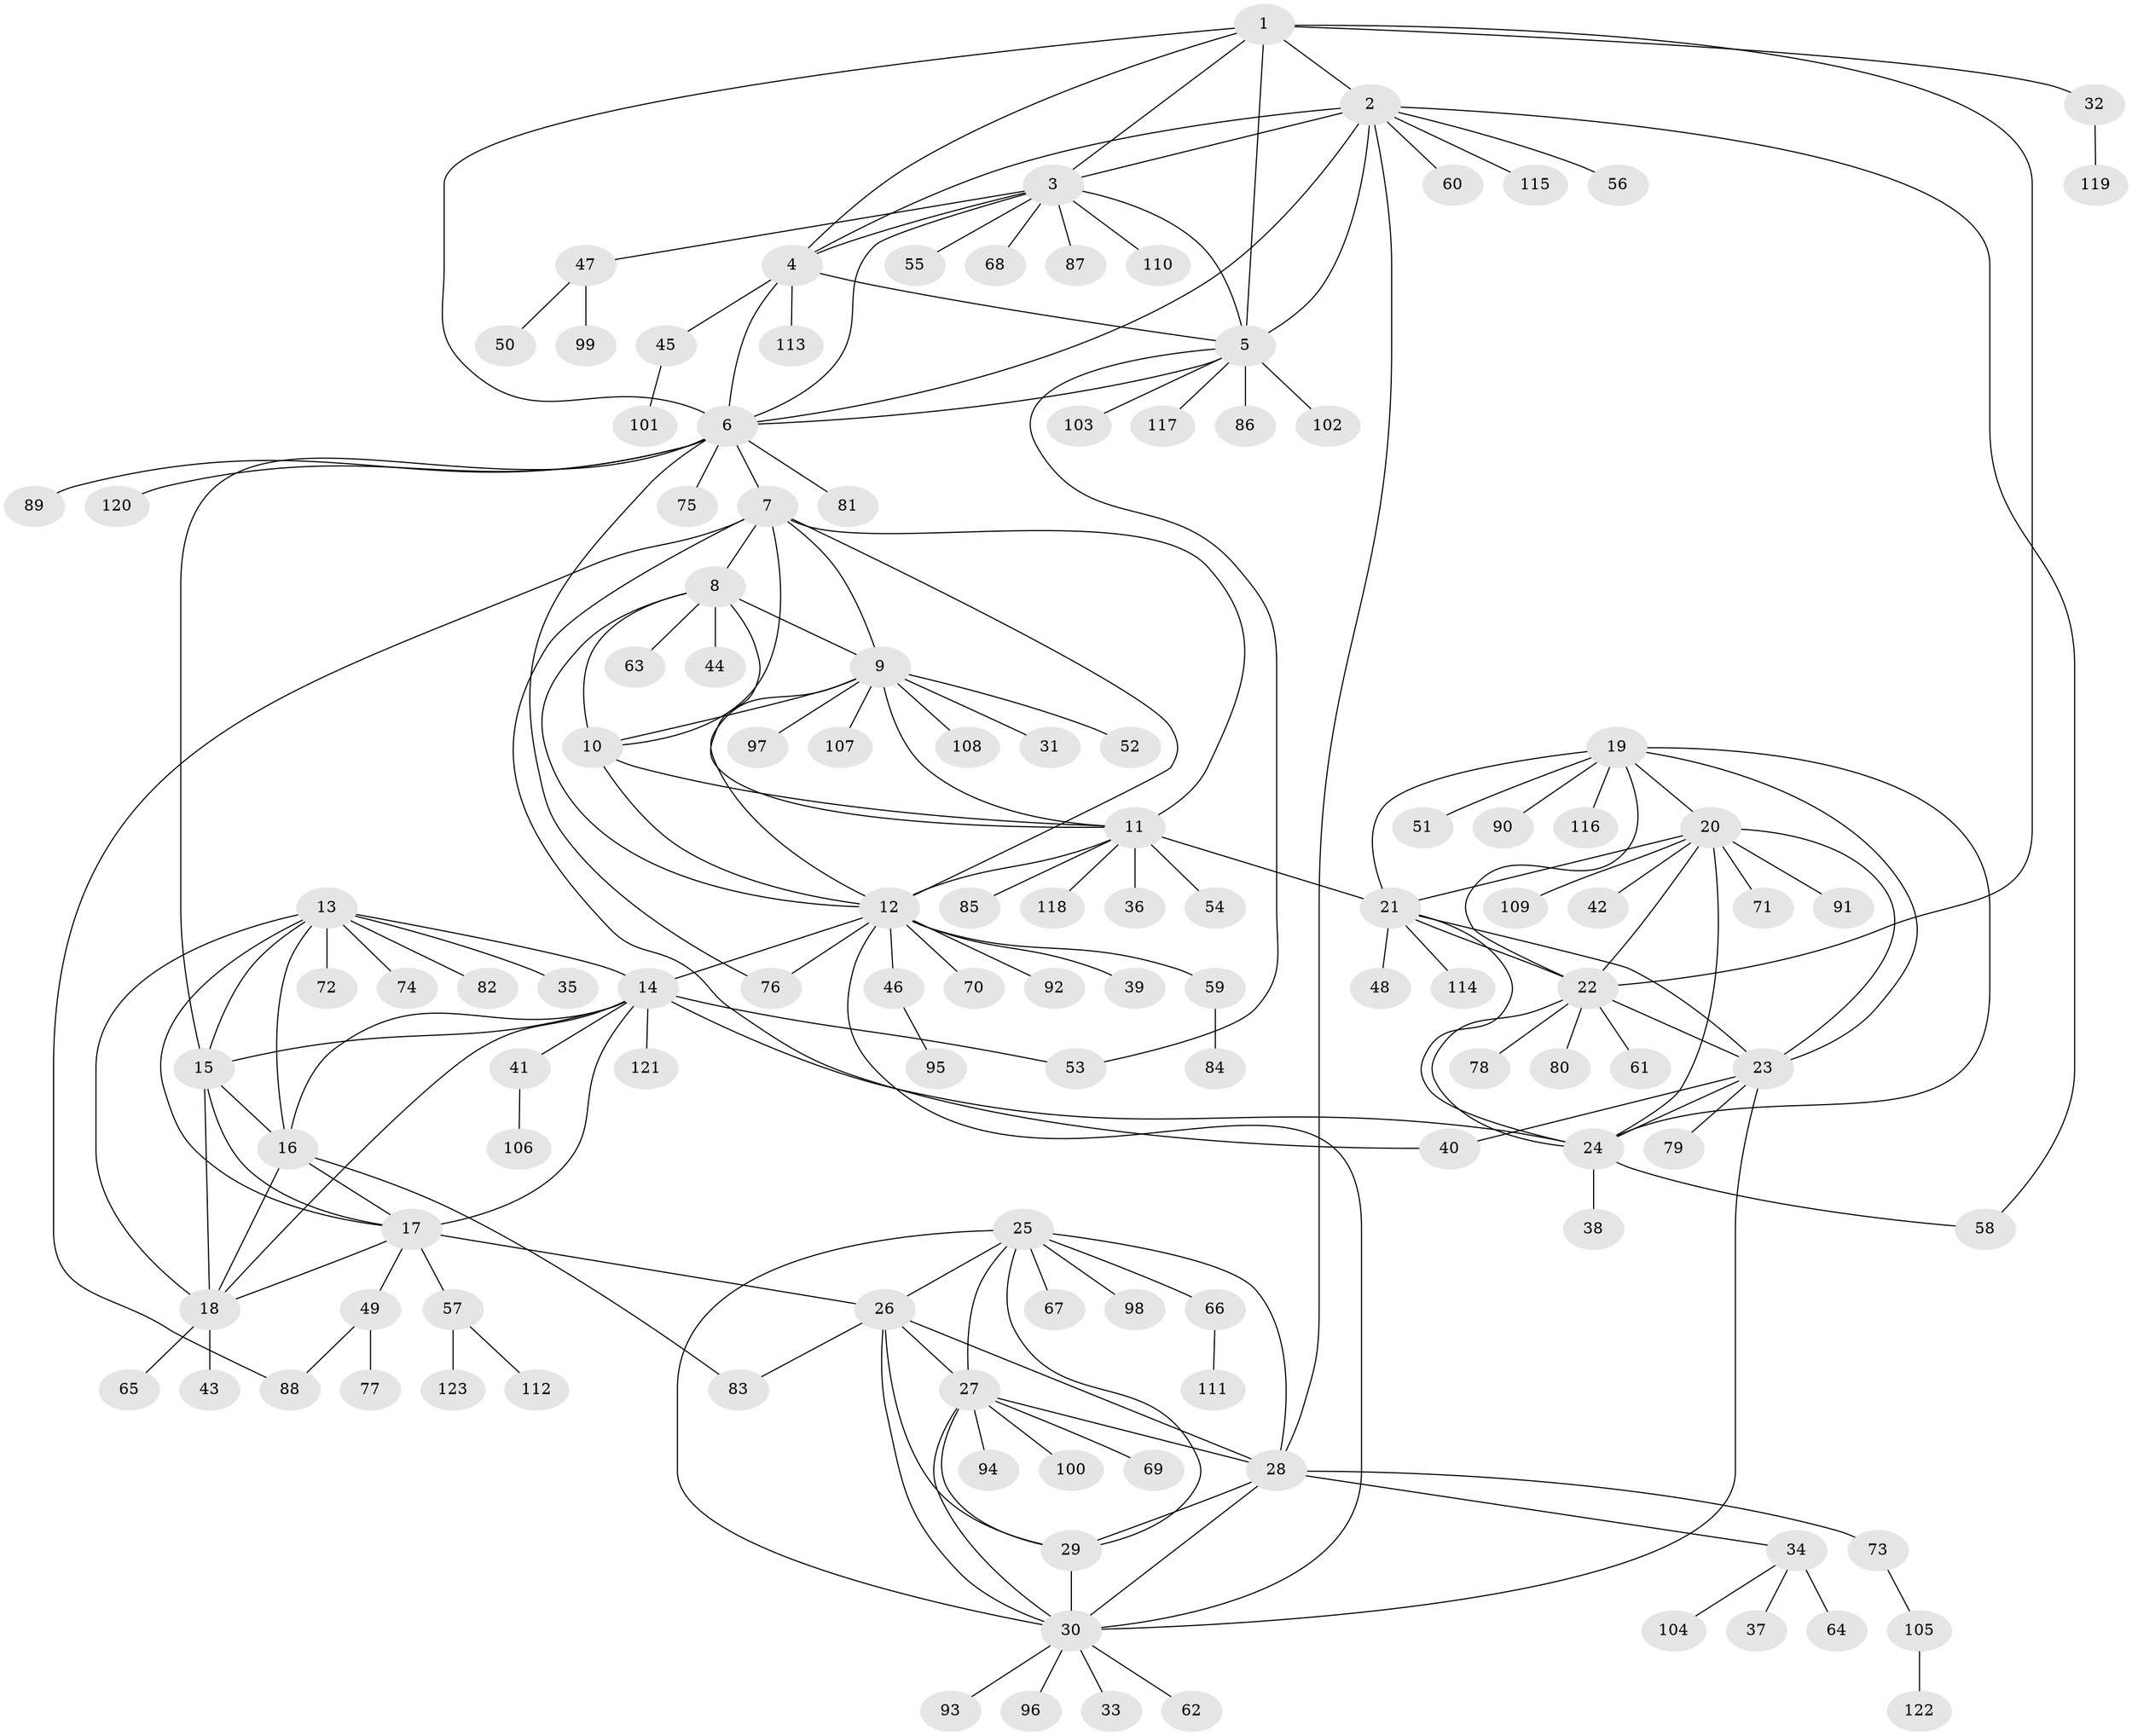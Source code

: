 // coarse degree distribution, {8: 0.08, 7: 0.1, 6: 0.14, 5: 0.08, 4: 0.04, 9: 0.02, 3: 0.06, 1: 0.34, 2: 0.14}
// Generated by graph-tools (version 1.1) at 2025/52/03/04/25 22:52:43]
// undirected, 123 vertices, 184 edges
graph export_dot {
  node [color=gray90,style=filled];
  1;
  2;
  3;
  4;
  5;
  6;
  7;
  8;
  9;
  10;
  11;
  12;
  13;
  14;
  15;
  16;
  17;
  18;
  19;
  20;
  21;
  22;
  23;
  24;
  25;
  26;
  27;
  28;
  29;
  30;
  31;
  32;
  33;
  34;
  35;
  36;
  37;
  38;
  39;
  40;
  41;
  42;
  43;
  44;
  45;
  46;
  47;
  48;
  49;
  50;
  51;
  52;
  53;
  54;
  55;
  56;
  57;
  58;
  59;
  60;
  61;
  62;
  63;
  64;
  65;
  66;
  67;
  68;
  69;
  70;
  71;
  72;
  73;
  74;
  75;
  76;
  77;
  78;
  79;
  80;
  81;
  82;
  83;
  84;
  85;
  86;
  87;
  88;
  89;
  90;
  91;
  92;
  93;
  94;
  95;
  96;
  97;
  98;
  99;
  100;
  101;
  102;
  103;
  104;
  105;
  106;
  107;
  108;
  109;
  110;
  111;
  112;
  113;
  114;
  115;
  116;
  117;
  118;
  119;
  120;
  121;
  122;
  123;
  1 -- 2;
  1 -- 3;
  1 -- 4;
  1 -- 5;
  1 -- 6;
  1 -- 22;
  1 -- 32;
  2 -- 3;
  2 -- 4;
  2 -- 5;
  2 -- 6;
  2 -- 28;
  2 -- 56;
  2 -- 58;
  2 -- 60;
  2 -- 115;
  3 -- 4;
  3 -- 5;
  3 -- 6;
  3 -- 47;
  3 -- 55;
  3 -- 68;
  3 -- 87;
  3 -- 110;
  4 -- 5;
  4 -- 6;
  4 -- 45;
  4 -- 113;
  5 -- 6;
  5 -- 53;
  5 -- 86;
  5 -- 102;
  5 -- 103;
  5 -- 117;
  6 -- 7;
  6 -- 15;
  6 -- 75;
  6 -- 76;
  6 -- 81;
  6 -- 89;
  6 -- 120;
  7 -- 8;
  7 -- 9;
  7 -- 10;
  7 -- 11;
  7 -- 12;
  7 -- 40;
  7 -- 88;
  8 -- 9;
  8 -- 10;
  8 -- 11;
  8 -- 12;
  8 -- 44;
  8 -- 63;
  9 -- 10;
  9 -- 11;
  9 -- 12;
  9 -- 31;
  9 -- 52;
  9 -- 97;
  9 -- 107;
  9 -- 108;
  10 -- 11;
  10 -- 12;
  11 -- 12;
  11 -- 21;
  11 -- 36;
  11 -- 54;
  11 -- 85;
  11 -- 118;
  12 -- 14;
  12 -- 30;
  12 -- 39;
  12 -- 46;
  12 -- 59;
  12 -- 70;
  12 -- 76;
  12 -- 92;
  13 -- 14;
  13 -- 15;
  13 -- 16;
  13 -- 17;
  13 -- 18;
  13 -- 35;
  13 -- 72;
  13 -- 74;
  13 -- 82;
  14 -- 15;
  14 -- 16;
  14 -- 17;
  14 -- 18;
  14 -- 24;
  14 -- 41;
  14 -- 53;
  14 -- 121;
  15 -- 16;
  15 -- 17;
  15 -- 18;
  16 -- 17;
  16 -- 18;
  16 -- 83;
  17 -- 18;
  17 -- 26;
  17 -- 49;
  17 -- 57;
  18 -- 43;
  18 -- 65;
  19 -- 20;
  19 -- 21;
  19 -- 22;
  19 -- 23;
  19 -- 24;
  19 -- 51;
  19 -- 90;
  19 -- 116;
  20 -- 21;
  20 -- 22;
  20 -- 23;
  20 -- 24;
  20 -- 42;
  20 -- 71;
  20 -- 91;
  20 -- 109;
  21 -- 22;
  21 -- 23;
  21 -- 24;
  21 -- 48;
  21 -- 114;
  22 -- 23;
  22 -- 24;
  22 -- 61;
  22 -- 78;
  22 -- 80;
  23 -- 24;
  23 -- 30;
  23 -- 40;
  23 -- 79;
  24 -- 38;
  24 -- 58;
  25 -- 26;
  25 -- 27;
  25 -- 28;
  25 -- 29;
  25 -- 30;
  25 -- 66;
  25 -- 67;
  25 -- 98;
  26 -- 27;
  26 -- 28;
  26 -- 29;
  26 -- 30;
  26 -- 83;
  27 -- 28;
  27 -- 29;
  27 -- 30;
  27 -- 69;
  27 -- 94;
  27 -- 100;
  28 -- 29;
  28 -- 30;
  28 -- 34;
  28 -- 73;
  29 -- 30;
  30 -- 33;
  30 -- 62;
  30 -- 93;
  30 -- 96;
  32 -- 119;
  34 -- 37;
  34 -- 64;
  34 -- 104;
  41 -- 106;
  45 -- 101;
  46 -- 95;
  47 -- 50;
  47 -- 99;
  49 -- 77;
  49 -- 88;
  57 -- 112;
  57 -- 123;
  59 -- 84;
  66 -- 111;
  73 -- 105;
  105 -- 122;
}
